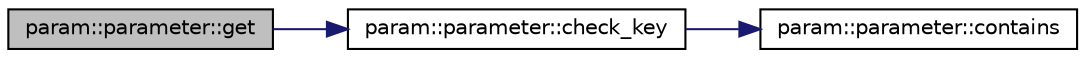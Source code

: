 digraph "param::parameter::get"
{
 // LATEX_PDF_SIZE
  edge [fontname="Helvetica",fontsize="10",labelfontname="Helvetica",labelfontsize="10"];
  node [fontname="Helvetica",fontsize="10",shape=record];
  rankdir="LR";
  Node1 [label="param::parameter::get",height=0.2,width=0.4,color="black", fillcolor="grey75", style="filled", fontcolor="black",tooltip=" "];
  Node1 -> Node2 [color="midnightblue",fontsize="10",style="solid",fontname="Helvetica"];
  Node2 [label="param::parameter::check_key",height=0.2,width=0.4,color="black", fillcolor="white", style="filled",URL="$classparam_1_1parameter.html#a52e070eeaadc130628006f231b0c4dba",tooltip=" "];
  Node2 -> Node3 [color="midnightblue",fontsize="10",style="solid",fontname="Helvetica"];
  Node3 [label="param::parameter::contains",height=0.2,width=0.4,color="black", fillcolor="white", style="filled",URL="$classparam_1_1parameter.html#aba87a06a29b36512ec6f50662e55bafa",tooltip=" "];
}
